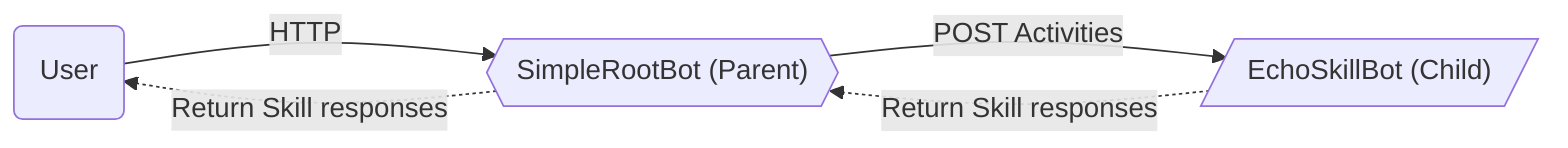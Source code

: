 graph LR

User(User) -- HTTP --> SimpleRootBot{{"SimpleRootBot (Parent)"}}
SimpleRootBot -- POST Activities --> EchoSkillBot[/"EchoSkillBot (Child)"/]

EchoSkillBot -. Return Skill responses .-> SimpleRootBot
SimpleRootBot -. Return Skill responses .-> User